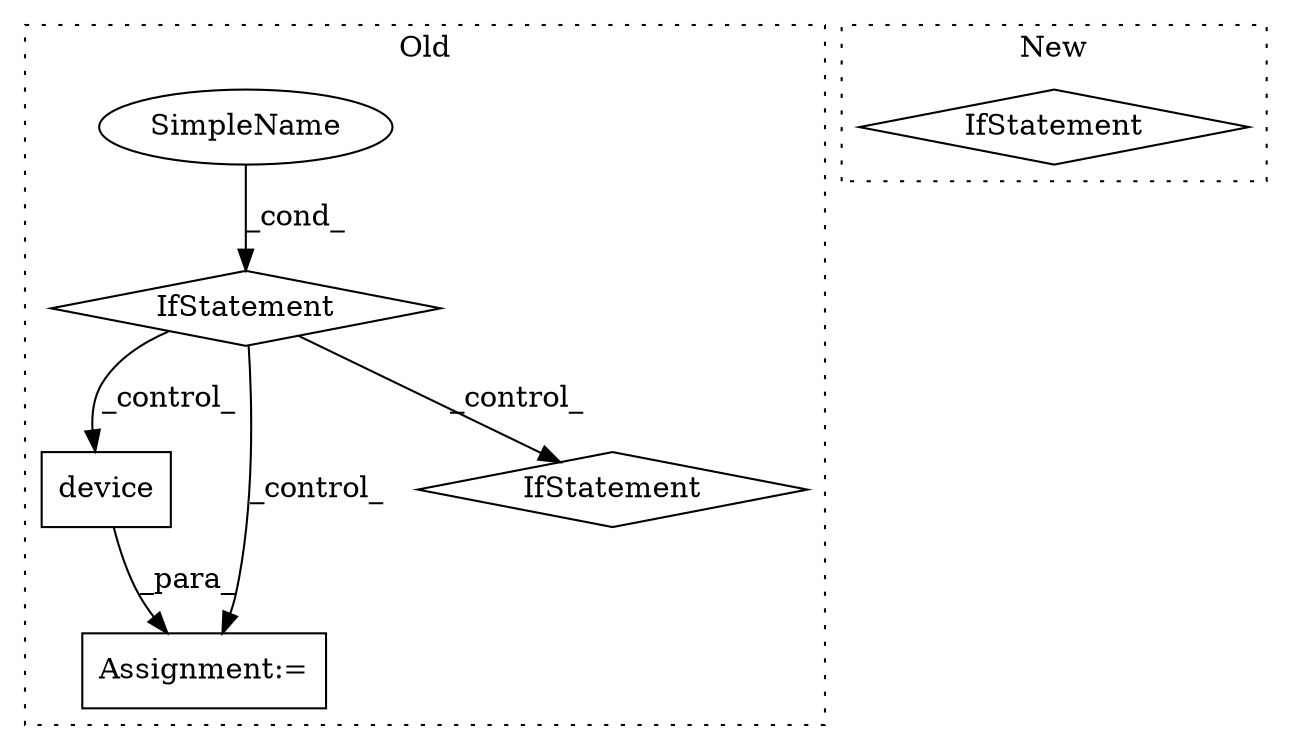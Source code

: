 digraph G {
subgraph cluster0 {
1 [label="device" a="32" s="520,548" l="7,1" shape="box"];
3 [label="Assignment:=" a="7" s="513" l="1" shape="box"];
4 [label="IfStatement" a="25" s="462,495" l="4,2" shape="diamond"];
5 [label="SimpleName" a="42" s="" l="" shape="ellipse"];
6 [label="IfStatement" a="25" s="531" l="3" shape="diamond"];
label = "Old";
style="dotted";
}
subgraph cluster1 {
2 [label="IfStatement" a="25" s="426,435" l="4,2" shape="diamond"];
label = "New";
style="dotted";
}
1 -> 3 [label="_para_"];
4 -> 1 [label="_control_"];
4 -> 3 [label="_control_"];
4 -> 6 [label="_control_"];
5 -> 4 [label="_cond_"];
}